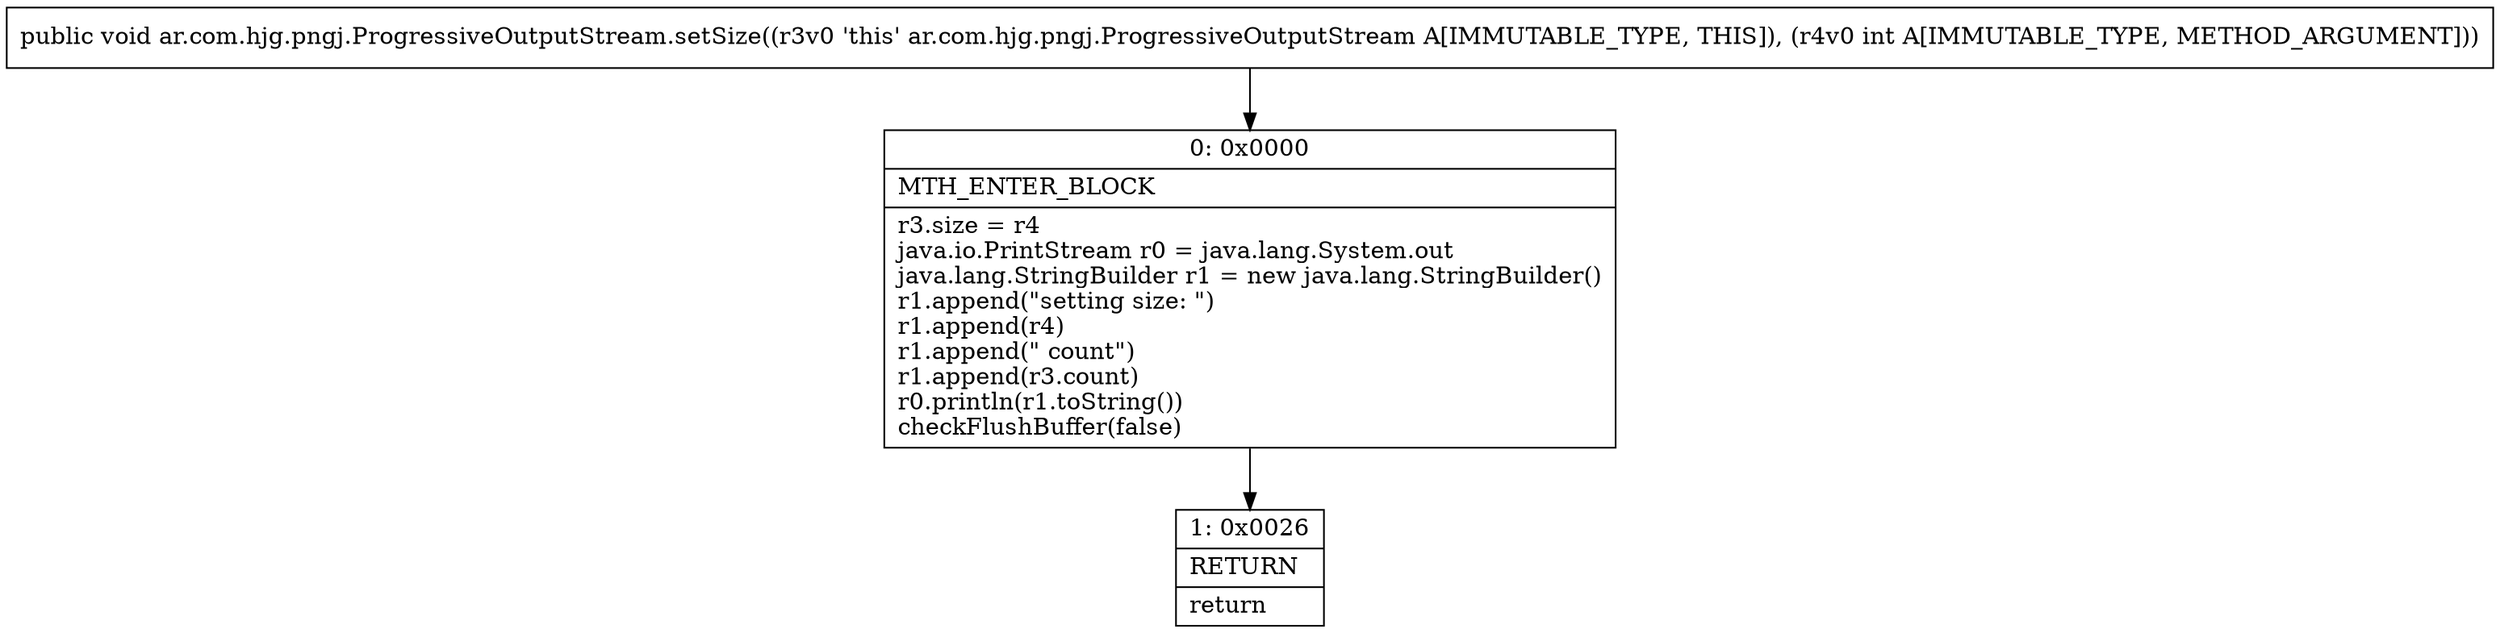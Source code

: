 digraph "CFG forar.com.hjg.pngj.ProgressiveOutputStream.setSize(I)V" {
Node_0 [shape=record,label="{0\:\ 0x0000|MTH_ENTER_BLOCK\l|r3.size = r4\ljava.io.PrintStream r0 = java.lang.System.out\ljava.lang.StringBuilder r1 = new java.lang.StringBuilder()\lr1.append(\"setting size: \")\lr1.append(r4)\lr1.append(\" count\")\lr1.append(r3.count)\lr0.println(r1.toString())\lcheckFlushBuffer(false)\l}"];
Node_1 [shape=record,label="{1\:\ 0x0026|RETURN\l|return\l}"];
MethodNode[shape=record,label="{public void ar.com.hjg.pngj.ProgressiveOutputStream.setSize((r3v0 'this' ar.com.hjg.pngj.ProgressiveOutputStream A[IMMUTABLE_TYPE, THIS]), (r4v0 int A[IMMUTABLE_TYPE, METHOD_ARGUMENT])) }"];
MethodNode -> Node_0;
Node_0 -> Node_1;
}

